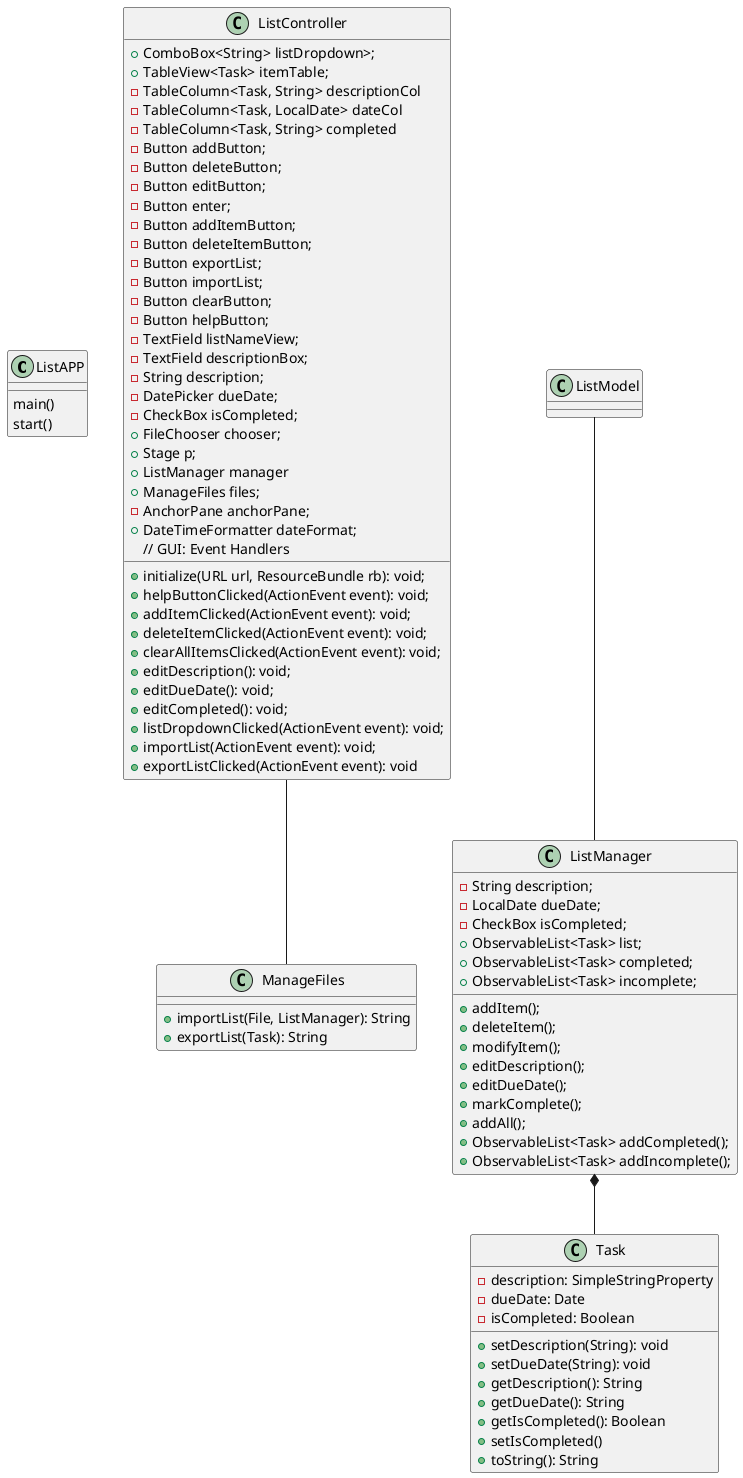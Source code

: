 @startuml
'https://plantuml.com/class-diagram

class ListAPP{
main()
start()
}

class ListController
{
+ ComboBox<String> listDropdown>;
+ TableView<Task> itemTable;
- TableColumn<Task, String> descriptionCol
- TableColumn<Task, LocalDate> dateCol
- TableColumn<Task, String> completed
- Button addButton;
- Button deleteButton;
- Button editButton;
- Button enter;
- Button addItemButton;
- Button deleteItemButton;
- Button exportList;
- Button importList;
- Button clearButton;
- Button helpButton;
- TextField listNameView;
- TextField descriptionBox;
- String description;
- DatePicker dueDate;
- CheckBox isCompleted;
+ FileChooser chooser;
+ Stage p;
+ ListManager manager
+ ManageFiles files;
- AnchorPane anchorPane;
+ DateTimeFormatter dateFormat;
// GUI: Event Handlers
+  initialize(URL url, ResourceBundle rb): void;
+  helpButtonClicked(ActionEvent event): void;
+  addItemClicked(ActionEvent event): void;
+  deleteItemClicked(ActionEvent event): void;
+  clearAllItemsClicked(ActionEvent event): void;
+  editDescription(): void;
+  editDueDate(): void;
+  editCompleted(): void;
+  listDropdownClicked(ActionEvent event): void;
+  importList(ActionEvent event): void;
+  exportListClicked(ActionEvent event): void
}

class ListManager
{
- String description;
- LocalDate dueDate;
- CheckBox isCompleted;
+ ObservableList<Task> list;
+ ObservableList<Task> completed;
+ ObservableList<Task> incomplete;
+ addItem();
+ deleteItem();
+ modifyItem();
+ editDescription();
+ editDueDate();
+ markComplete();
+ addAll();
+ ObservableList<Task> addCompleted();
+ ObservableList<Task> addIncomplete();


}
ListModel -- ListManager
ListManager*-- Task
ListController -- ManageFiles

class ManageFiles
{
+ importList(File, ListManager): String
+ exportList(Task): String

}
class Task{
    -description: SimpleStringProperty
    -dueDate: Date
    -isCompleted: Boolean

    +setDescription(String): void
    +setDueDate(String): void
    +getDescription(): String
    +getDueDate(): String
    +getIsCompleted(): Boolean
    +setIsCompleted()
    +toString(): String
}

@enduml

